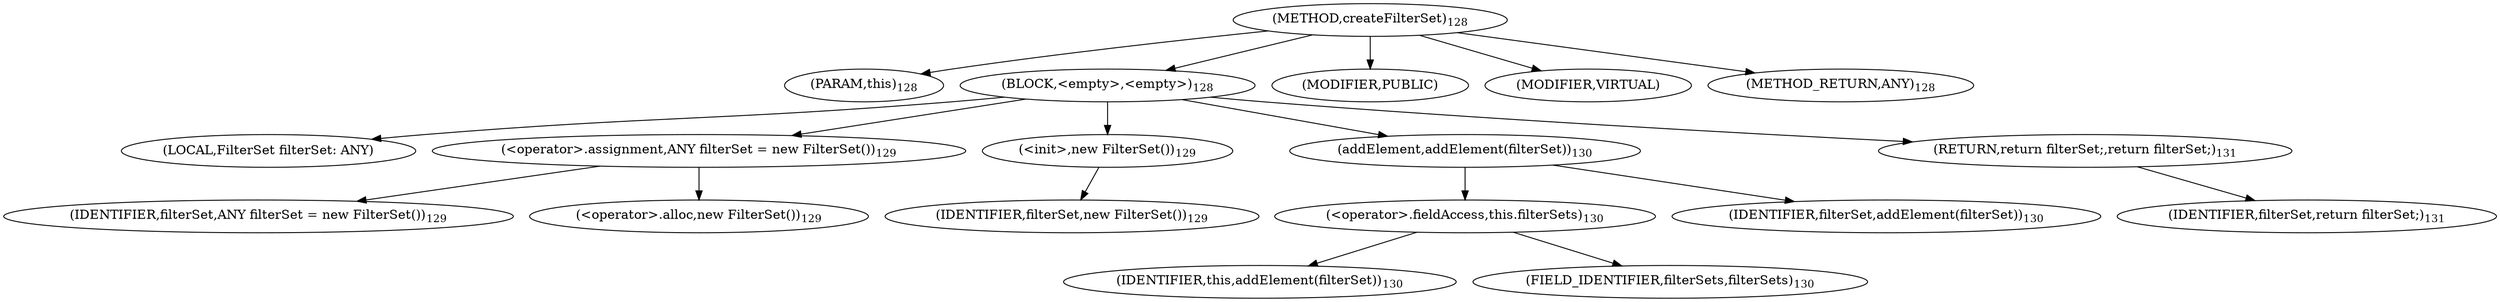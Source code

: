digraph "createFilterSet" {  
"245" [label = <(METHOD,createFilterSet)<SUB>128</SUB>> ]
"246" [label = <(PARAM,this)<SUB>128</SUB>> ]
"247" [label = <(BLOCK,&lt;empty&gt;,&lt;empty&gt;)<SUB>128</SUB>> ]
"10" [label = <(LOCAL,FilterSet filterSet: ANY)> ]
"248" [label = <(&lt;operator&gt;.assignment,ANY filterSet = new FilterSet())<SUB>129</SUB>> ]
"249" [label = <(IDENTIFIER,filterSet,ANY filterSet = new FilterSet())<SUB>129</SUB>> ]
"250" [label = <(&lt;operator&gt;.alloc,new FilterSet())<SUB>129</SUB>> ]
"251" [label = <(&lt;init&gt;,new FilterSet())<SUB>129</SUB>> ]
"9" [label = <(IDENTIFIER,filterSet,new FilterSet())<SUB>129</SUB>> ]
"252" [label = <(addElement,addElement(filterSet))<SUB>130</SUB>> ]
"253" [label = <(&lt;operator&gt;.fieldAccess,this.filterSets)<SUB>130</SUB>> ]
"254" [label = <(IDENTIFIER,this,addElement(filterSet))<SUB>130</SUB>> ]
"255" [label = <(FIELD_IDENTIFIER,filterSets,filterSets)<SUB>130</SUB>> ]
"256" [label = <(IDENTIFIER,filterSet,addElement(filterSet))<SUB>130</SUB>> ]
"257" [label = <(RETURN,return filterSet;,return filterSet;)<SUB>131</SUB>> ]
"258" [label = <(IDENTIFIER,filterSet,return filterSet;)<SUB>131</SUB>> ]
"259" [label = <(MODIFIER,PUBLIC)> ]
"260" [label = <(MODIFIER,VIRTUAL)> ]
"261" [label = <(METHOD_RETURN,ANY)<SUB>128</SUB>> ]
  "245" -> "246" 
  "245" -> "247" 
  "245" -> "259" 
  "245" -> "260" 
  "245" -> "261" 
  "247" -> "10" 
  "247" -> "248" 
  "247" -> "251" 
  "247" -> "252" 
  "247" -> "257" 
  "248" -> "249" 
  "248" -> "250" 
  "251" -> "9" 
  "252" -> "253" 
  "252" -> "256" 
  "253" -> "254" 
  "253" -> "255" 
  "257" -> "258" 
}
